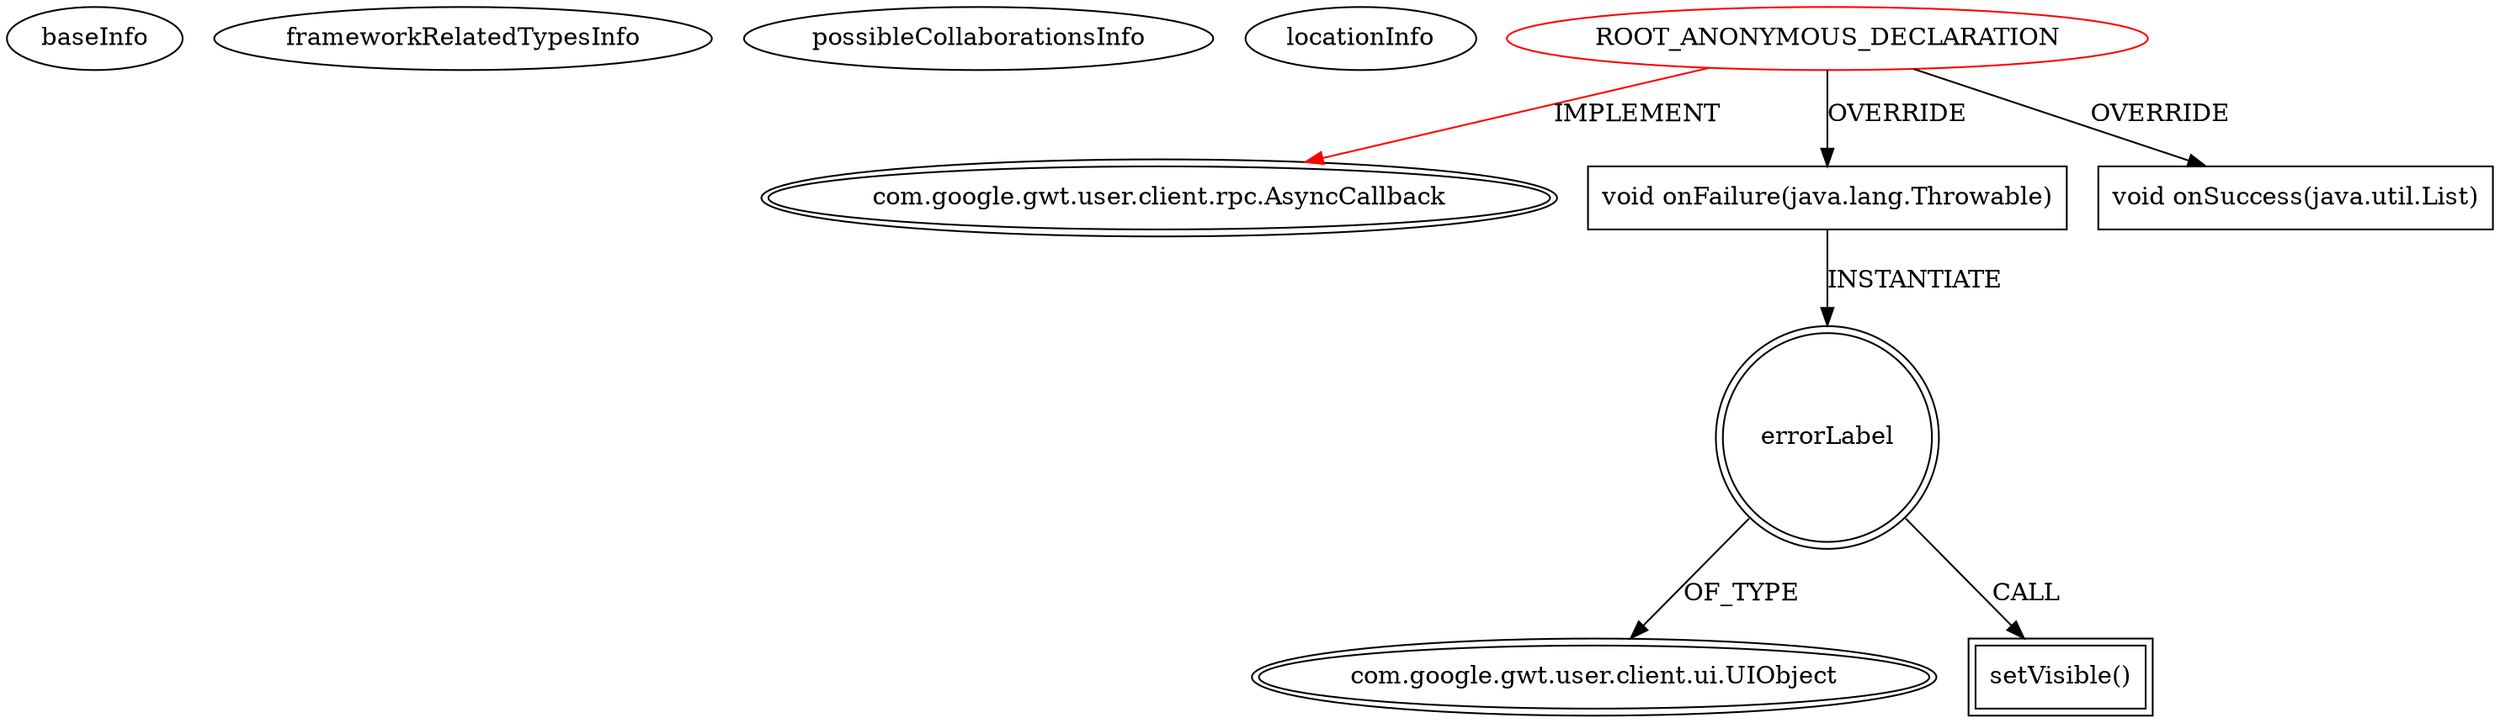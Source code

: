 digraph {
baseInfo[graphId=157,category="extension_graph",isAnonymous=true,possibleRelation=false]
frameworkRelatedTypesInfo[0="com.google.gwt.user.client.rpc.AsyncCallback"]
possibleCollaborationsInfo[]
locationInfo[projectName="GoogleCloudPlatform-appengine-gwtguestbook-namespaces-java",filePath="/GoogleCloudPlatform-appengine-gwtguestbook-namespaces-java/appengine-gwtguestbook-namespaces-java-master/src/com/google/gwt/sample/gwtguestbook/client/Guestbook.java",contextSignature="void loadGuestEntries()",graphId="157"]
0[label="ROOT_ANONYMOUS_DECLARATION",vertexType="ROOT_ANONYMOUS_DECLARATION",isFrameworkType=false,color=red]
1[label="com.google.gwt.user.client.rpc.AsyncCallback",vertexType="FRAMEWORK_INTERFACE_TYPE",isFrameworkType=true,peripheries=2]
2[label="void onFailure(java.lang.Throwable)",vertexType="OVERRIDING_METHOD_DECLARATION",isFrameworkType=false,shape=box]
3[label="errorLabel",vertexType="VARIABLE_EXPRESION",isFrameworkType=true,peripheries=2,shape=circle]
5[label="com.google.gwt.user.client.ui.UIObject",vertexType="FRAMEWORK_CLASS_TYPE",isFrameworkType=true,peripheries=2]
4[label="setVisible()",vertexType="INSIDE_CALL",isFrameworkType=true,peripheries=2,shape=box]
6[label="void onSuccess(java.util.List)",vertexType="OVERRIDING_METHOD_DECLARATION",isFrameworkType=false,shape=box]
0->1[label="IMPLEMENT",color=red]
0->2[label="OVERRIDE"]
2->3[label="INSTANTIATE"]
3->5[label="OF_TYPE"]
3->4[label="CALL"]
0->6[label="OVERRIDE"]
}
